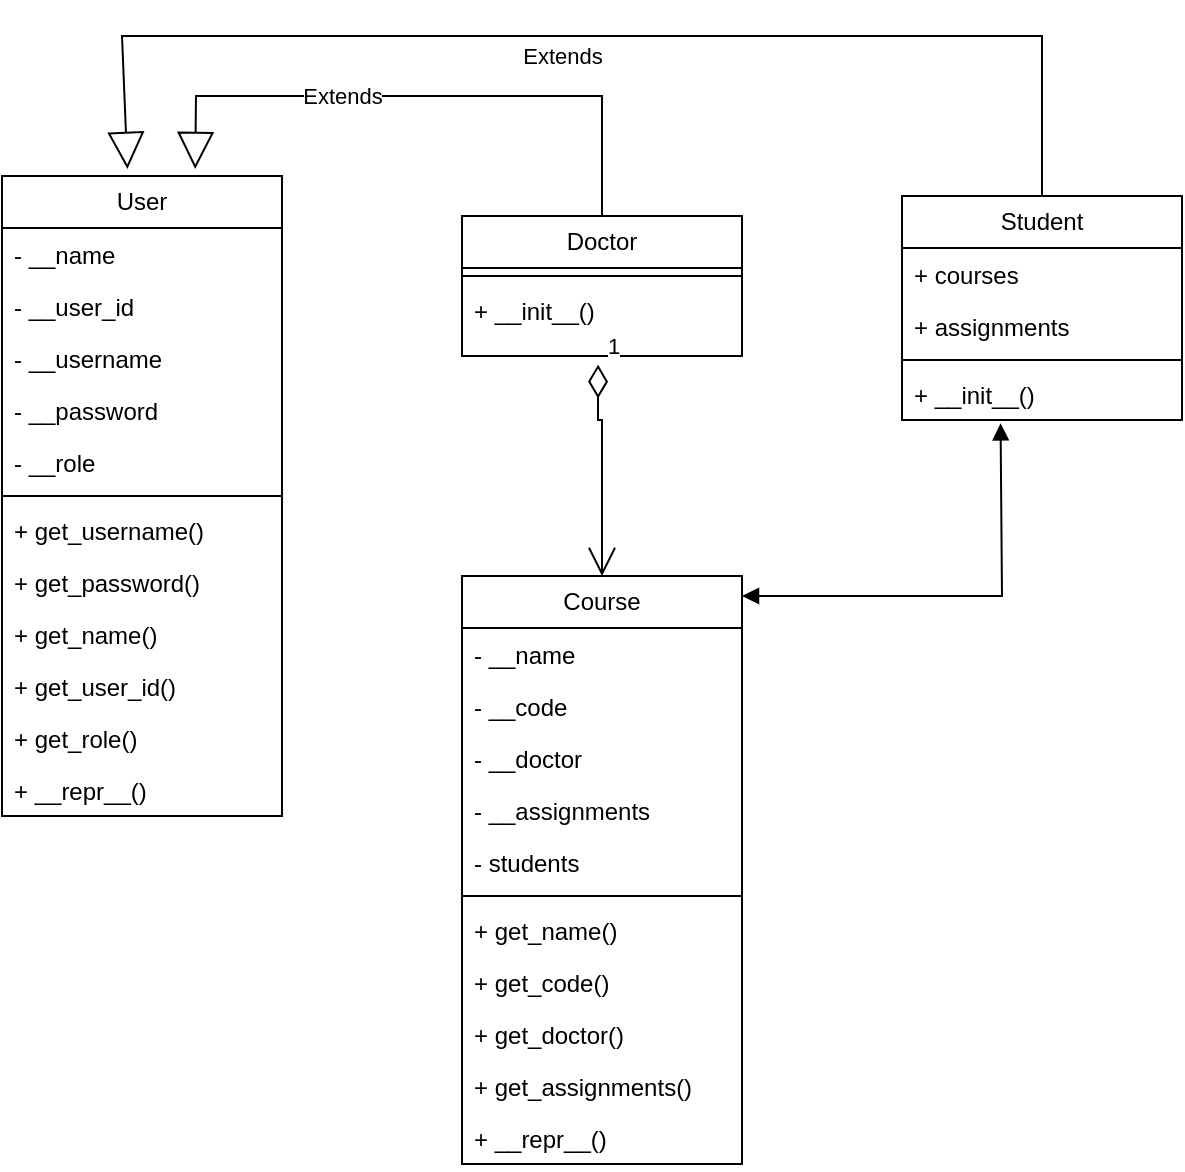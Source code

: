 <mxfile version="24.6.4" type="device">
  <diagram id="C5RBs43oDa-KdzZeNtuy" name="Page-1">
    <mxGraphModel dx="794" dy="1688" grid="1" gridSize="10" guides="1" tooltips="1" connect="1" arrows="1" fold="1" page="1" pageScale="1" pageWidth="827" pageHeight="1169" math="0" shadow="0">
      <root>
        <mxCell id="WIyWlLk6GJQsqaUBKTNV-0" />
        <mxCell id="WIyWlLk6GJQsqaUBKTNV-1" parent="WIyWlLk6GJQsqaUBKTNV-0" />
        <mxCell id="RI1yVrw4UjaaQ4utF_nz-55" value="" style="group" vertex="1" connectable="0" parent="WIyWlLk6GJQsqaUBKTNV-1">
          <mxGeometry x="100" y="10" width="590" height="564" as="geometry" />
        </mxCell>
        <mxCell id="RI1yVrw4UjaaQ4utF_nz-0" value="User" style="swimlane;fontStyle=0;childLayout=stackLayout;horizontal=1;startSize=26;fillColor=none;horizontalStack=0;resizeParent=1;resizeParentMax=0;resizeLast=0;collapsible=1;marginBottom=0;whiteSpace=wrap;html=1;" vertex="1" parent="RI1yVrw4UjaaQ4utF_nz-55">
          <mxGeometry y="70" width="140" height="320" as="geometry">
            <mxRectangle x="130" y="120" width="70" height="30" as="alternateBounds" />
          </mxGeometry>
        </mxCell>
        <mxCell id="RI1yVrw4UjaaQ4utF_nz-1" value="- __name " style="text;strokeColor=none;fillColor=none;align=left;verticalAlign=top;spacingLeft=4;spacingRight=4;overflow=hidden;rotatable=0;points=[[0,0.5],[1,0.5]];portConstraint=eastwest;whiteSpace=wrap;html=1;" vertex="1" parent="RI1yVrw4UjaaQ4utF_nz-0">
          <mxGeometry y="26" width="140" height="26" as="geometry" />
        </mxCell>
        <mxCell id="RI1yVrw4UjaaQ4utF_nz-2" value="- __user_id " style="text;strokeColor=none;fillColor=none;align=left;verticalAlign=top;spacingLeft=4;spacingRight=4;overflow=hidden;rotatable=0;points=[[0,0.5],[1,0.5]];portConstraint=eastwest;whiteSpace=wrap;html=1;" vertex="1" parent="RI1yVrw4UjaaQ4utF_nz-0">
          <mxGeometry y="52" width="140" height="26" as="geometry" />
        </mxCell>
        <mxCell id="RI1yVrw4UjaaQ4utF_nz-3" value="- __username" style="text;strokeColor=none;fillColor=none;align=left;verticalAlign=top;spacingLeft=4;spacingRight=4;overflow=hidden;rotatable=0;points=[[0,0.5],[1,0.5]];portConstraint=eastwest;whiteSpace=wrap;html=1;" vertex="1" parent="RI1yVrw4UjaaQ4utF_nz-0">
          <mxGeometry y="78" width="140" height="26" as="geometry" />
        </mxCell>
        <mxCell id="RI1yVrw4UjaaQ4utF_nz-4" value="- __password " style="text;strokeColor=none;fillColor=none;align=left;verticalAlign=top;spacingLeft=4;spacingRight=4;overflow=hidden;rotatable=0;points=[[0,0.5],[1,0.5]];portConstraint=eastwest;whiteSpace=wrap;html=1;" vertex="1" parent="RI1yVrw4UjaaQ4utF_nz-0">
          <mxGeometry y="104" width="140" height="26" as="geometry" />
        </mxCell>
        <mxCell id="RI1yVrw4UjaaQ4utF_nz-5" value="- __role " style="text;strokeColor=none;fillColor=none;align=left;verticalAlign=top;spacingLeft=4;spacingRight=4;overflow=hidden;rotatable=0;points=[[0,0.5],[1,0.5]];portConstraint=eastwest;whiteSpace=wrap;html=1;" vertex="1" parent="RI1yVrw4UjaaQ4utF_nz-0">
          <mxGeometry y="130" width="140" height="26" as="geometry" />
        </mxCell>
        <mxCell id="RI1yVrw4UjaaQ4utF_nz-13" value="" style="line;strokeWidth=1;fillColor=none;align=left;verticalAlign=middle;spacingTop=-1;spacingLeft=3;spacingRight=3;rotatable=0;labelPosition=right;points=[];portConstraint=eastwest;strokeColor=inherit;" vertex="1" parent="RI1yVrw4UjaaQ4utF_nz-0">
          <mxGeometry y="156" width="140" height="8" as="geometry" />
        </mxCell>
        <mxCell id="RI1yVrw4UjaaQ4utF_nz-6" value="+ get_username()&lt;span style=&quot;white-space: pre;&quot;&gt;&#x9;&lt;/span&gt;" style="text;strokeColor=none;fillColor=none;align=left;verticalAlign=top;spacingLeft=4;spacingRight=4;overflow=hidden;rotatable=0;points=[[0,0.5],[1,0.5]];portConstraint=eastwest;whiteSpace=wrap;html=1;" vertex="1" parent="RI1yVrw4UjaaQ4utF_nz-0">
          <mxGeometry y="164" width="140" height="26" as="geometry" />
        </mxCell>
        <mxCell id="RI1yVrw4UjaaQ4utF_nz-7" value="+ get_password()" style="text;strokeColor=none;fillColor=none;align=left;verticalAlign=top;spacingLeft=4;spacingRight=4;overflow=hidden;rotatable=0;points=[[0,0.5],[1,0.5]];portConstraint=eastwest;whiteSpace=wrap;html=1;" vertex="1" parent="RI1yVrw4UjaaQ4utF_nz-0">
          <mxGeometry y="190" width="140" height="26" as="geometry" />
        </mxCell>
        <mxCell id="RI1yVrw4UjaaQ4utF_nz-8" value="+ get_name()" style="text;strokeColor=none;fillColor=none;align=left;verticalAlign=top;spacingLeft=4;spacingRight=4;overflow=hidden;rotatable=0;points=[[0,0.5],[1,0.5]];portConstraint=eastwest;whiteSpace=wrap;html=1;" vertex="1" parent="RI1yVrw4UjaaQ4utF_nz-0">
          <mxGeometry y="216" width="140" height="26" as="geometry" />
        </mxCell>
        <mxCell id="RI1yVrw4UjaaQ4utF_nz-9" value="+ get_user_id()" style="text;strokeColor=none;fillColor=none;align=left;verticalAlign=top;spacingLeft=4;spacingRight=4;overflow=hidden;rotatable=0;points=[[0,0.5],[1,0.5]];portConstraint=eastwest;whiteSpace=wrap;html=1;" vertex="1" parent="RI1yVrw4UjaaQ4utF_nz-0">
          <mxGeometry y="242" width="140" height="26" as="geometry" />
        </mxCell>
        <mxCell id="RI1yVrw4UjaaQ4utF_nz-10" value="+ get_role()" style="text;strokeColor=none;fillColor=none;align=left;verticalAlign=top;spacingLeft=4;spacingRight=4;overflow=hidden;rotatable=0;points=[[0,0.5],[1,0.5]];portConstraint=eastwest;whiteSpace=wrap;html=1;" vertex="1" parent="RI1yVrw4UjaaQ4utF_nz-0">
          <mxGeometry y="268" width="140" height="26" as="geometry" />
        </mxCell>
        <mxCell id="RI1yVrw4UjaaQ4utF_nz-11" value="+ __repr__()" style="text;strokeColor=none;fillColor=none;align=left;verticalAlign=top;spacingLeft=4;spacingRight=4;overflow=hidden;rotatable=0;points=[[0,0.5],[1,0.5]];portConstraint=eastwest;whiteSpace=wrap;html=1;" vertex="1" parent="RI1yVrw4UjaaQ4utF_nz-0">
          <mxGeometry y="294" width="140" height="26" as="geometry" />
        </mxCell>
        <mxCell id="RI1yVrw4UjaaQ4utF_nz-27" value="Student" style="swimlane;fontStyle=0;childLayout=stackLayout;horizontal=1;startSize=26;fillColor=none;horizontalStack=0;resizeParent=1;resizeParentMax=0;resizeLast=0;collapsible=1;marginBottom=0;whiteSpace=wrap;html=1;" vertex="1" parent="RI1yVrw4UjaaQ4utF_nz-55">
          <mxGeometry x="450" y="80" width="140" height="112" as="geometry" />
        </mxCell>
        <mxCell id="RI1yVrw4UjaaQ4utF_nz-28" value="+ courses" style="text;strokeColor=none;fillColor=none;align=left;verticalAlign=top;spacingLeft=4;spacingRight=4;overflow=hidden;rotatable=0;points=[[0,0.5],[1,0.5]];portConstraint=eastwest;whiteSpace=wrap;html=1;" vertex="1" parent="RI1yVrw4UjaaQ4utF_nz-27">
          <mxGeometry y="26" width="140" height="26" as="geometry" />
        </mxCell>
        <mxCell id="RI1yVrw4UjaaQ4utF_nz-29" value="+ assignments " style="text;strokeColor=none;fillColor=none;align=left;verticalAlign=top;spacingLeft=4;spacingRight=4;overflow=hidden;rotatable=0;points=[[0,0.5],[1,0.5]];portConstraint=eastwest;whiteSpace=wrap;html=1;" vertex="1" parent="RI1yVrw4UjaaQ4utF_nz-27">
          <mxGeometry y="52" width="140" height="26" as="geometry" />
        </mxCell>
        <mxCell id="RI1yVrw4UjaaQ4utF_nz-31" value="" style="line;strokeWidth=1;fillColor=none;align=left;verticalAlign=middle;spacingTop=-1;spacingLeft=3;spacingRight=3;rotatable=0;labelPosition=right;points=[];portConstraint=eastwest;strokeColor=inherit;" vertex="1" parent="RI1yVrw4UjaaQ4utF_nz-27">
          <mxGeometry y="78" width="140" height="8" as="geometry" />
        </mxCell>
        <mxCell id="RI1yVrw4UjaaQ4utF_nz-30" value="+ __init__()" style="text;strokeColor=none;fillColor=none;align=left;verticalAlign=top;spacingLeft=4;spacingRight=4;overflow=hidden;rotatable=0;points=[[0,0.5],[1,0.5]];portConstraint=eastwest;whiteSpace=wrap;html=1;" vertex="1" parent="RI1yVrw4UjaaQ4utF_nz-27">
          <mxGeometry y="86" width="140" height="26" as="geometry" />
        </mxCell>
        <mxCell id="RI1yVrw4UjaaQ4utF_nz-32" value="Doctor" style="swimlane;fontStyle=0;childLayout=stackLayout;horizontal=1;startSize=26;fillColor=none;horizontalStack=0;resizeParent=1;resizeParentMax=0;resizeLast=0;collapsible=1;marginBottom=0;whiteSpace=wrap;html=1;" vertex="1" parent="RI1yVrw4UjaaQ4utF_nz-55">
          <mxGeometry x="230" y="90" width="140" height="70" as="geometry" />
        </mxCell>
        <mxCell id="RI1yVrw4UjaaQ4utF_nz-35" value="" style="line;strokeWidth=1;fillColor=none;align=left;verticalAlign=middle;spacingTop=-1;spacingLeft=3;spacingRight=3;rotatable=0;labelPosition=right;points=[];portConstraint=eastwest;strokeColor=inherit;" vertex="1" parent="RI1yVrw4UjaaQ4utF_nz-32">
          <mxGeometry y="26" width="140" height="8" as="geometry" />
        </mxCell>
        <mxCell id="RI1yVrw4UjaaQ4utF_nz-36" value="+ __init__()" style="text;strokeColor=none;fillColor=none;align=left;verticalAlign=top;spacingLeft=4;spacingRight=4;overflow=hidden;rotatable=0;points=[[0,0.5],[1,0.5]];portConstraint=eastwest;whiteSpace=wrap;html=1;" vertex="1" parent="RI1yVrw4UjaaQ4utF_nz-32">
          <mxGeometry y="34" width="140" height="36" as="geometry" />
        </mxCell>
        <mxCell id="RI1yVrw4UjaaQ4utF_nz-37" value="Course     " style="swimlane;fontStyle=0;childLayout=stackLayout;horizontal=1;startSize=26;fillColor=none;horizontalStack=0;resizeParent=1;resizeParentMax=0;resizeLast=0;collapsible=1;marginBottom=0;whiteSpace=wrap;html=1;" vertex="1" parent="RI1yVrw4UjaaQ4utF_nz-55">
          <mxGeometry x="230" y="270" width="140" height="294" as="geometry">
            <mxRectangle x="130" y="120" width="70" height="30" as="alternateBounds" />
          </mxGeometry>
        </mxCell>
        <mxCell id="RI1yVrw4UjaaQ4utF_nz-38" value="- __name " style="text;strokeColor=none;fillColor=none;align=left;verticalAlign=top;spacingLeft=4;spacingRight=4;overflow=hidden;rotatable=0;points=[[0,0.5],[1,0.5]];portConstraint=eastwest;whiteSpace=wrap;html=1;" vertex="1" parent="RI1yVrw4UjaaQ4utF_nz-37">
          <mxGeometry y="26" width="140" height="26" as="geometry" />
        </mxCell>
        <mxCell id="RI1yVrw4UjaaQ4utF_nz-39" value="- __code " style="text;strokeColor=none;fillColor=none;align=left;verticalAlign=top;spacingLeft=4;spacingRight=4;overflow=hidden;rotatable=0;points=[[0,0.5],[1,0.5]];portConstraint=eastwest;whiteSpace=wrap;html=1;" vertex="1" parent="RI1yVrw4UjaaQ4utF_nz-37">
          <mxGeometry y="52" width="140" height="26" as="geometry" />
        </mxCell>
        <mxCell id="RI1yVrw4UjaaQ4utF_nz-40" value="- __doctor" style="text;strokeColor=none;fillColor=none;align=left;verticalAlign=top;spacingLeft=4;spacingRight=4;overflow=hidden;rotatable=0;points=[[0,0.5],[1,0.5]];portConstraint=eastwest;whiteSpace=wrap;html=1;" vertex="1" parent="RI1yVrw4UjaaQ4utF_nz-37">
          <mxGeometry y="78" width="140" height="26" as="geometry" />
        </mxCell>
        <mxCell id="RI1yVrw4UjaaQ4utF_nz-41" value="- __assignments " style="text;strokeColor=none;fillColor=none;align=left;verticalAlign=top;spacingLeft=4;spacingRight=4;overflow=hidden;rotatable=0;points=[[0,0.5],[1,0.5]];portConstraint=eastwest;whiteSpace=wrap;html=1;" vertex="1" parent="RI1yVrw4UjaaQ4utF_nz-37">
          <mxGeometry y="104" width="140" height="26" as="geometry" />
        </mxCell>
        <mxCell id="RI1yVrw4UjaaQ4utF_nz-42" value="- students " style="text;strokeColor=none;fillColor=none;align=left;verticalAlign=top;spacingLeft=4;spacingRight=4;overflow=hidden;rotatable=0;points=[[0,0.5],[1,0.5]];portConstraint=eastwest;whiteSpace=wrap;html=1;" vertex="1" parent="RI1yVrw4UjaaQ4utF_nz-37">
          <mxGeometry y="130" width="140" height="26" as="geometry" />
        </mxCell>
        <mxCell id="RI1yVrw4UjaaQ4utF_nz-43" value="" style="line;strokeWidth=1;fillColor=none;align=left;verticalAlign=middle;spacingTop=-1;spacingLeft=3;spacingRight=3;rotatable=0;labelPosition=right;points=[];portConstraint=eastwest;strokeColor=inherit;" vertex="1" parent="RI1yVrw4UjaaQ4utF_nz-37">
          <mxGeometry y="156" width="140" height="8" as="geometry" />
        </mxCell>
        <mxCell id="RI1yVrw4UjaaQ4utF_nz-44" value="+ get_name()" style="text;strokeColor=none;fillColor=none;align=left;verticalAlign=top;spacingLeft=4;spacingRight=4;overflow=hidden;rotatable=0;points=[[0,0.5],[1,0.5]];portConstraint=eastwest;whiteSpace=wrap;html=1;" vertex="1" parent="RI1yVrw4UjaaQ4utF_nz-37">
          <mxGeometry y="164" width="140" height="26" as="geometry" />
        </mxCell>
        <mxCell id="RI1yVrw4UjaaQ4utF_nz-45" value="+ get_code()" style="text;strokeColor=none;fillColor=none;align=left;verticalAlign=top;spacingLeft=4;spacingRight=4;overflow=hidden;rotatable=0;points=[[0,0.5],[1,0.5]];portConstraint=eastwest;whiteSpace=wrap;html=1;" vertex="1" parent="RI1yVrw4UjaaQ4utF_nz-37">
          <mxGeometry y="190" width="140" height="26" as="geometry" />
        </mxCell>
        <mxCell id="RI1yVrw4UjaaQ4utF_nz-46" value="+ get_doctor()" style="text;strokeColor=none;fillColor=none;align=left;verticalAlign=top;spacingLeft=4;spacingRight=4;overflow=hidden;rotatable=0;points=[[0,0.5],[1,0.5]];portConstraint=eastwest;whiteSpace=wrap;html=1;" vertex="1" parent="RI1yVrw4UjaaQ4utF_nz-37">
          <mxGeometry y="216" width="140" height="26" as="geometry" />
        </mxCell>
        <mxCell id="RI1yVrw4UjaaQ4utF_nz-47" value="+ get_assignments()" style="text;strokeColor=none;fillColor=none;align=left;verticalAlign=top;spacingLeft=4;spacingRight=4;overflow=hidden;rotatable=0;points=[[0,0.5],[1,0.5]];portConstraint=eastwest;whiteSpace=wrap;html=1;" vertex="1" parent="RI1yVrw4UjaaQ4utF_nz-37">
          <mxGeometry y="242" width="140" height="26" as="geometry" />
        </mxCell>
        <mxCell id="RI1yVrw4UjaaQ4utF_nz-48" value="+ __repr__()" style="text;strokeColor=none;fillColor=none;align=left;verticalAlign=top;spacingLeft=4;spacingRight=4;overflow=hidden;rotatable=0;points=[[0,0.5],[1,0.5]];portConstraint=eastwest;whiteSpace=wrap;html=1;" vertex="1" parent="RI1yVrw4UjaaQ4utF_nz-37">
          <mxGeometry y="268" width="140" height="26" as="geometry" />
        </mxCell>
        <mxCell id="RI1yVrw4UjaaQ4utF_nz-50" value="Extends" style="endArrow=block;endSize=16;endFill=0;html=1;rounded=0;exitX=0.5;exitY=0;exitDx=0;exitDy=0;entryX=0.448;entryY=-0.011;entryDx=0;entryDy=0;entryPerimeter=0;" edge="1" parent="RI1yVrw4UjaaQ4utF_nz-55" source="RI1yVrw4UjaaQ4utF_nz-27" target="RI1yVrw4UjaaQ4utF_nz-0">
          <mxGeometry x="0.055" y="10" width="160" relative="1" as="geometry">
            <mxPoint x="510" y="60" as="sourcePoint" />
            <mxPoint x="70" y="60" as="targetPoint" />
            <Array as="points">
              <mxPoint x="520" />
              <mxPoint x="300" />
              <mxPoint x="60" />
            </Array>
            <mxPoint as="offset" />
          </mxGeometry>
        </mxCell>
        <mxCell id="RI1yVrw4UjaaQ4utF_nz-51" value="Extends" style="endArrow=block;endSize=16;endFill=0;html=1;rounded=0;exitX=0.5;exitY=0;exitDx=0;exitDy=0;entryX=0.69;entryY=-0.011;entryDx=0;entryDy=0;entryPerimeter=0;" edge="1" parent="RI1yVrw4UjaaQ4utF_nz-55" source="RI1yVrw4UjaaQ4utF_nz-32" target="RI1yVrw4UjaaQ4utF_nz-0">
          <mxGeometry x="0.269" width="160" relative="1" as="geometry">
            <mxPoint x="280" y="80" as="sourcePoint" />
            <mxPoint x="90" y="60" as="targetPoint" />
            <Array as="points">
              <mxPoint x="300" y="30" />
              <mxPoint x="97" y="30" />
            </Array>
            <mxPoint as="offset" />
          </mxGeometry>
        </mxCell>
        <mxCell id="RI1yVrw4UjaaQ4utF_nz-53" value="1" style="endArrow=open;html=1;endSize=12;startArrow=diamondThin;startSize=14;startFill=0;edgeStyle=orthogonalEdgeStyle;align=left;verticalAlign=bottom;rounded=0;entryX=0.5;entryY=0;entryDx=0;entryDy=0;exitX=0.486;exitY=1.12;exitDx=0;exitDy=0;exitPerimeter=0;" edge="1" parent="RI1yVrw4UjaaQ4utF_nz-55" source="RI1yVrw4UjaaQ4utF_nz-36" target="RI1yVrw4UjaaQ4utF_nz-37">
          <mxGeometry x="-1" y="3" relative="1" as="geometry">
            <mxPoint x="230" y="192" as="sourcePoint" />
            <mxPoint x="390" y="192" as="targetPoint" />
            <Array as="points">
              <mxPoint x="298" y="192" />
              <mxPoint x="300" y="192" />
            </Array>
          </mxGeometry>
        </mxCell>
        <mxCell id="RI1yVrw4UjaaQ4utF_nz-54" value="" style="endArrow=block;startArrow=block;endFill=1;startFill=1;html=1;rounded=0;entryX=0.352;entryY=1.064;entryDx=0;entryDy=0;entryPerimeter=0;" edge="1" parent="RI1yVrw4UjaaQ4utF_nz-55" target="RI1yVrw4UjaaQ4utF_nz-30">
          <mxGeometry width="160" relative="1" as="geometry">
            <mxPoint x="370" y="280" as="sourcePoint" />
            <mxPoint x="600" y="280" as="targetPoint" />
            <Array as="points">
              <mxPoint x="500" y="280" />
            </Array>
          </mxGeometry>
        </mxCell>
      </root>
    </mxGraphModel>
  </diagram>
</mxfile>
